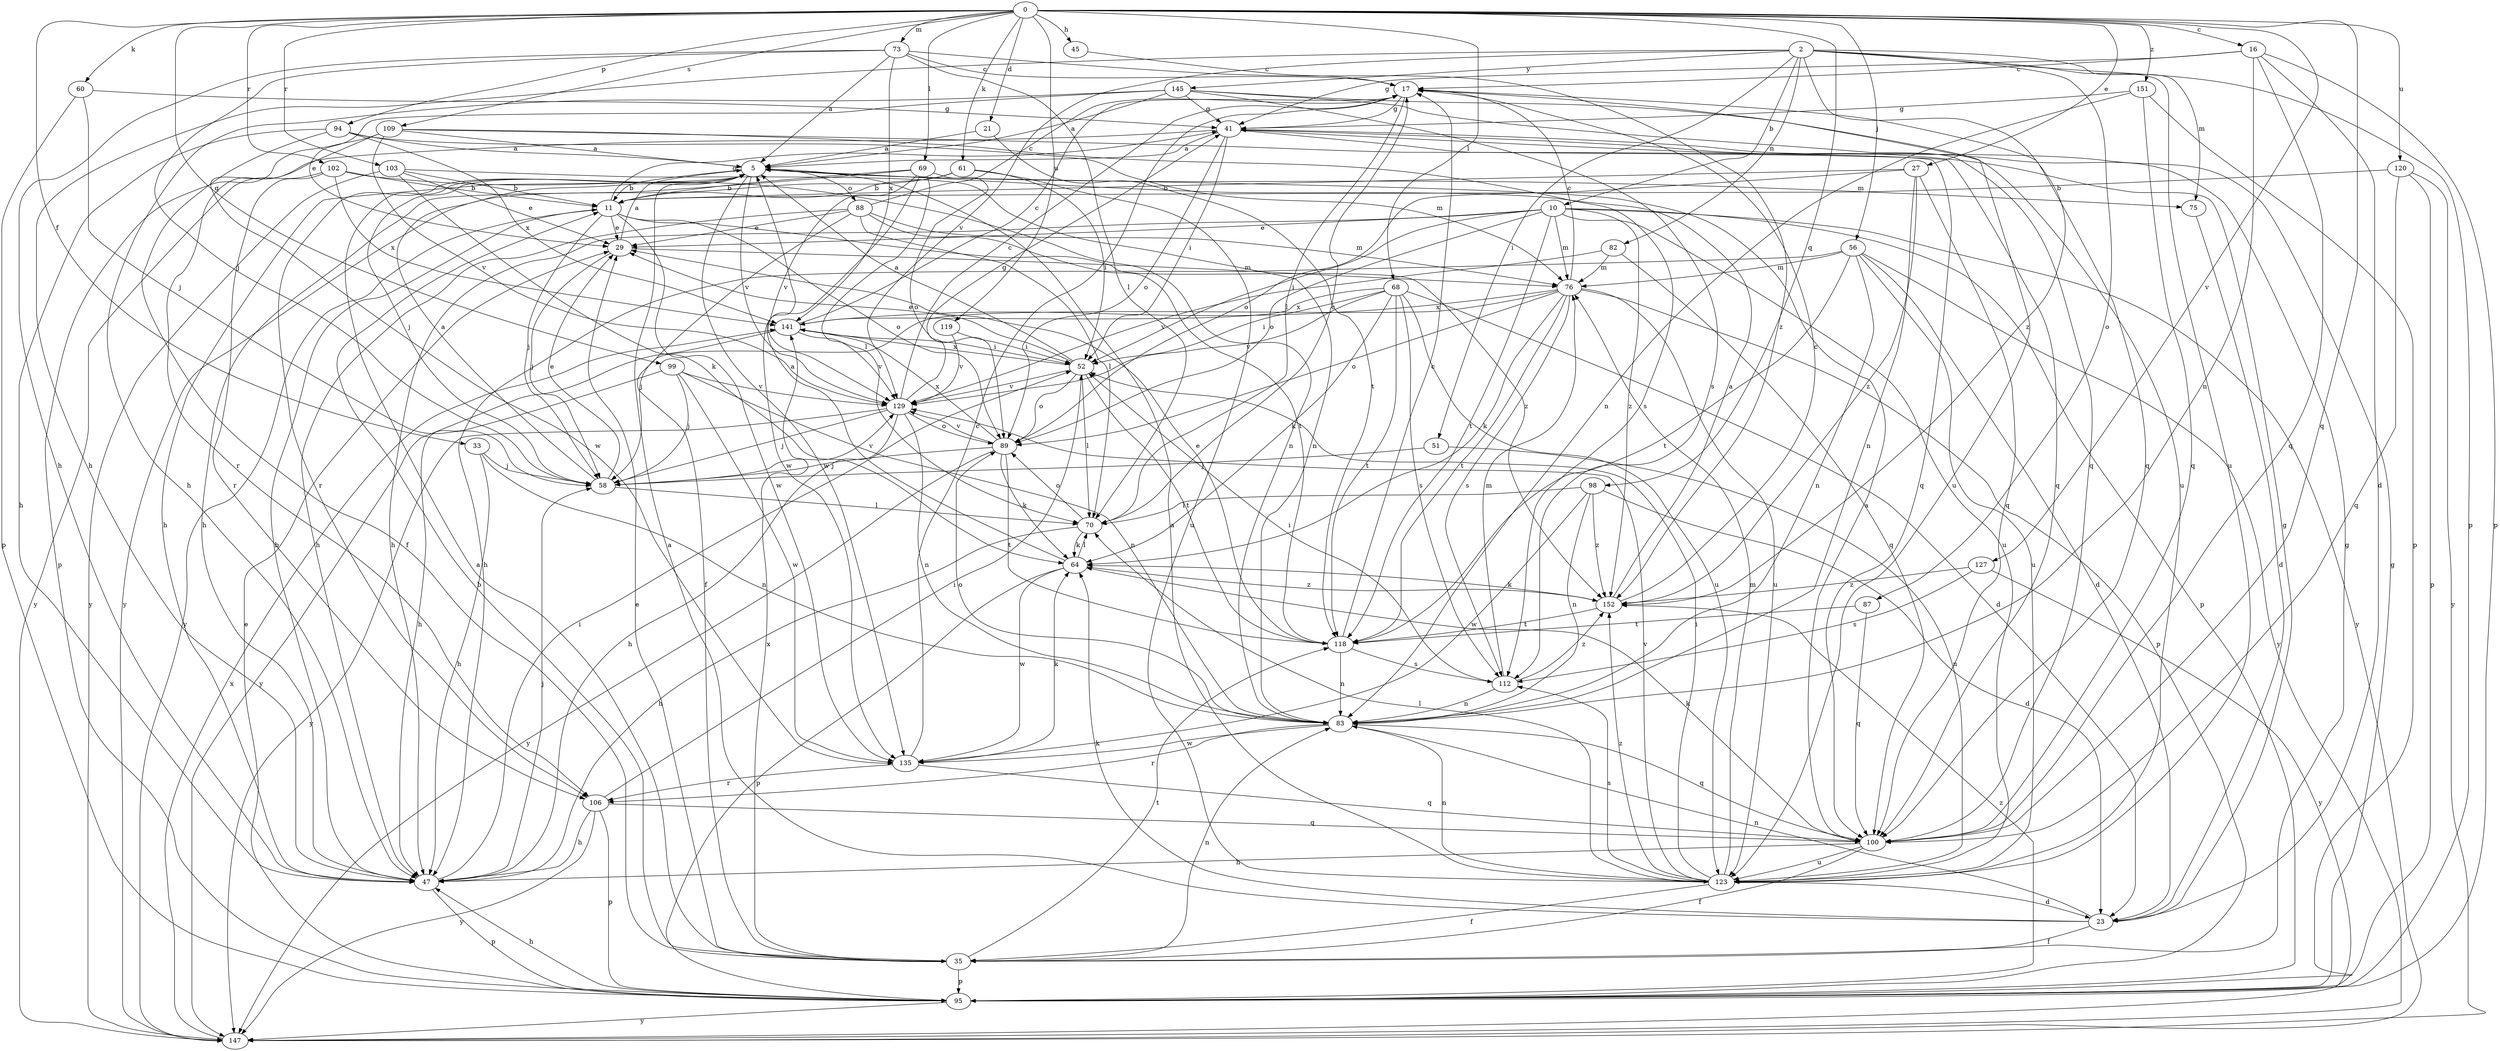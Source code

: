 strict digraph  {
0;
2;
5;
10;
11;
16;
17;
21;
23;
27;
29;
33;
35;
41;
45;
47;
51;
52;
56;
58;
60;
61;
64;
68;
69;
70;
73;
75;
76;
82;
83;
87;
88;
89;
94;
95;
98;
99;
100;
102;
103;
106;
109;
112;
118;
119;
120;
123;
127;
129;
135;
141;
145;
147;
151;
152;
0 -> 16  [label=c];
0 -> 21  [label=d];
0 -> 27  [label=e];
0 -> 33  [label=f];
0 -> 45  [label=h];
0 -> 56  [label=j];
0 -> 60  [label=k];
0 -> 61  [label=k];
0 -> 68  [label=l];
0 -> 69  [label=l];
0 -> 73  [label=m];
0 -> 94  [label=p];
0 -> 98  [label=q];
0 -> 99  [label=q];
0 -> 100  [label=q];
0 -> 102  [label=r];
0 -> 103  [label=r];
0 -> 109  [label=s];
0 -> 119  [label=u];
0 -> 120  [label=u];
0 -> 127  [label=v];
0 -> 151  [label=z];
2 -> 10  [label=b];
2 -> 47  [label=h];
2 -> 51  [label=i];
2 -> 75  [label=m];
2 -> 82  [label=n];
2 -> 87  [label=o];
2 -> 95  [label=p];
2 -> 123  [label=u];
2 -> 129  [label=v];
2 -> 145  [label=y];
2 -> 152  [label=z];
5 -> 11  [label=b];
5 -> 47  [label=h];
5 -> 58  [label=j];
5 -> 75  [label=m];
5 -> 88  [label=o];
5 -> 106  [label=r];
5 -> 129  [label=v];
5 -> 135  [label=w];
10 -> 29  [label=e];
10 -> 47  [label=h];
10 -> 52  [label=i];
10 -> 76  [label=m];
10 -> 89  [label=o];
10 -> 95  [label=p];
10 -> 118  [label=t];
10 -> 123  [label=u];
10 -> 147  [label=y];
10 -> 152  [label=z];
11 -> 29  [label=e];
11 -> 41  [label=g];
11 -> 58  [label=j];
11 -> 89  [label=o];
11 -> 135  [label=w];
11 -> 147  [label=y];
11 -> 152  [label=z];
16 -> 17  [label=c];
16 -> 23  [label=d];
16 -> 41  [label=g];
16 -> 83  [label=n];
16 -> 95  [label=p];
16 -> 100  [label=q];
17 -> 41  [label=g];
17 -> 70  [label=l];
17 -> 100  [label=q];
17 -> 123  [label=u];
21 -> 5  [label=a];
21 -> 118  [label=t];
23 -> 5  [label=a];
23 -> 35  [label=f];
23 -> 41  [label=g];
23 -> 64  [label=k];
23 -> 83  [label=n];
27 -> 11  [label=b];
27 -> 83  [label=n];
27 -> 89  [label=o];
27 -> 100  [label=q];
27 -> 152  [label=z];
29 -> 5  [label=a];
29 -> 58  [label=j];
29 -> 76  [label=m];
33 -> 47  [label=h];
33 -> 58  [label=j];
33 -> 83  [label=n];
35 -> 5  [label=a];
35 -> 11  [label=b];
35 -> 29  [label=e];
35 -> 41  [label=g];
35 -> 83  [label=n];
35 -> 95  [label=p];
35 -> 118  [label=t];
35 -> 141  [label=x];
41 -> 5  [label=a];
41 -> 52  [label=i];
41 -> 89  [label=o];
41 -> 100  [label=q];
41 -> 106  [label=r];
45 -> 17  [label=c];
47 -> 11  [label=b];
47 -> 52  [label=i];
47 -> 58  [label=j];
47 -> 95  [label=p];
51 -> 58  [label=j];
51 -> 123  [label=u];
52 -> 5  [label=a];
52 -> 29  [label=e];
52 -> 70  [label=l];
52 -> 89  [label=o];
52 -> 118  [label=t];
52 -> 129  [label=v];
52 -> 141  [label=x];
56 -> 23  [label=d];
56 -> 47  [label=h];
56 -> 76  [label=m];
56 -> 83  [label=n];
56 -> 118  [label=t];
56 -> 123  [label=u];
56 -> 147  [label=y];
58 -> 5  [label=a];
58 -> 29  [label=e];
58 -> 70  [label=l];
58 -> 129  [label=v];
60 -> 41  [label=g];
60 -> 58  [label=j];
60 -> 95  [label=p];
61 -> 11  [label=b];
61 -> 52  [label=i];
61 -> 123  [label=u];
61 -> 147  [label=y];
64 -> 5  [label=a];
64 -> 70  [label=l];
64 -> 95  [label=p];
64 -> 135  [label=w];
64 -> 152  [label=z];
68 -> 23  [label=d];
68 -> 52  [label=i];
68 -> 64  [label=k];
68 -> 112  [label=s];
68 -> 118  [label=t];
68 -> 123  [label=u];
68 -> 129  [label=v];
68 -> 141  [label=x];
69 -> 11  [label=b];
69 -> 47  [label=h];
69 -> 70  [label=l];
69 -> 89  [label=o];
69 -> 129  [label=v];
69 -> 135  [label=w];
70 -> 17  [label=c];
70 -> 47  [label=h];
70 -> 64  [label=k];
70 -> 89  [label=o];
73 -> 5  [label=a];
73 -> 17  [label=c];
73 -> 47  [label=h];
73 -> 58  [label=j];
73 -> 70  [label=l];
73 -> 141  [label=x];
73 -> 152  [label=z];
75 -> 23  [label=d];
76 -> 17  [label=c];
76 -> 58  [label=j];
76 -> 64  [label=k];
76 -> 89  [label=o];
76 -> 95  [label=p];
76 -> 112  [label=s];
76 -> 118  [label=t];
76 -> 123  [label=u];
76 -> 141  [label=x];
82 -> 76  [label=m];
82 -> 100  [label=q];
82 -> 129  [label=v];
83 -> 89  [label=o];
83 -> 100  [label=q];
83 -> 106  [label=r];
83 -> 135  [label=w];
87 -> 100  [label=q];
87 -> 118  [label=t];
88 -> 17  [label=c];
88 -> 29  [label=e];
88 -> 35  [label=f];
88 -> 47  [label=h];
88 -> 70  [label=l];
88 -> 76  [label=m];
88 -> 118  [label=t];
89 -> 58  [label=j];
89 -> 64  [label=k];
89 -> 118  [label=t];
89 -> 129  [label=v];
89 -> 141  [label=x];
89 -> 147  [label=y];
94 -> 5  [label=a];
94 -> 35  [label=f];
94 -> 47  [label=h];
94 -> 76  [label=m];
94 -> 141  [label=x];
95 -> 29  [label=e];
95 -> 41  [label=g];
95 -> 47  [label=h];
95 -> 147  [label=y];
95 -> 152  [label=z];
98 -> 23  [label=d];
98 -> 70  [label=l];
98 -> 83  [label=n];
98 -> 135  [label=w];
98 -> 152  [label=z];
99 -> 47  [label=h];
99 -> 58  [label=j];
99 -> 83  [label=n];
99 -> 129  [label=v];
99 -> 135  [label=w];
100 -> 5  [label=a];
100 -> 35  [label=f];
100 -> 47  [label=h];
100 -> 64  [label=k];
100 -> 123  [label=u];
102 -> 11  [label=b];
102 -> 83  [label=n];
102 -> 106  [label=r];
102 -> 141  [label=x];
102 -> 147  [label=y];
103 -> 11  [label=b];
103 -> 29  [label=e];
103 -> 64  [label=k];
103 -> 83  [label=n];
103 -> 147  [label=y];
106 -> 47  [label=h];
106 -> 52  [label=i];
106 -> 95  [label=p];
106 -> 100  [label=q];
106 -> 147  [label=y];
109 -> 5  [label=a];
109 -> 95  [label=p];
109 -> 100  [label=q];
109 -> 112  [label=s];
109 -> 129  [label=v];
109 -> 135  [label=w];
112 -> 52  [label=i];
112 -> 76  [label=m];
112 -> 83  [label=n];
112 -> 152  [label=z];
118 -> 17  [label=c];
118 -> 29  [label=e];
118 -> 83  [label=n];
118 -> 112  [label=s];
119 -> 52  [label=i];
119 -> 129  [label=v];
120 -> 11  [label=b];
120 -> 95  [label=p];
120 -> 100  [label=q];
120 -> 147  [label=y];
123 -> 5  [label=a];
123 -> 23  [label=d];
123 -> 35  [label=f];
123 -> 52  [label=i];
123 -> 70  [label=l];
123 -> 76  [label=m];
123 -> 83  [label=n];
123 -> 112  [label=s];
123 -> 129  [label=v];
123 -> 152  [label=z];
127 -> 112  [label=s];
127 -> 147  [label=y];
127 -> 152  [label=z];
129 -> 17  [label=c];
129 -> 41  [label=g];
129 -> 47  [label=h];
129 -> 58  [label=j];
129 -> 83  [label=n];
129 -> 89  [label=o];
129 -> 147  [label=y];
135 -> 17  [label=c];
135 -> 64  [label=k];
135 -> 100  [label=q];
135 -> 106  [label=r];
141 -> 17  [label=c];
141 -> 52  [label=i];
141 -> 129  [label=v];
141 -> 147  [label=y];
145 -> 5  [label=a];
145 -> 29  [label=e];
145 -> 41  [label=g];
145 -> 47  [label=h];
145 -> 100  [label=q];
145 -> 112  [label=s];
145 -> 123  [label=u];
147 -> 141  [label=x];
151 -> 41  [label=g];
151 -> 83  [label=n];
151 -> 95  [label=p];
151 -> 100  [label=q];
152 -> 5  [label=a];
152 -> 17  [label=c];
152 -> 64  [label=k];
152 -> 118  [label=t];
}
